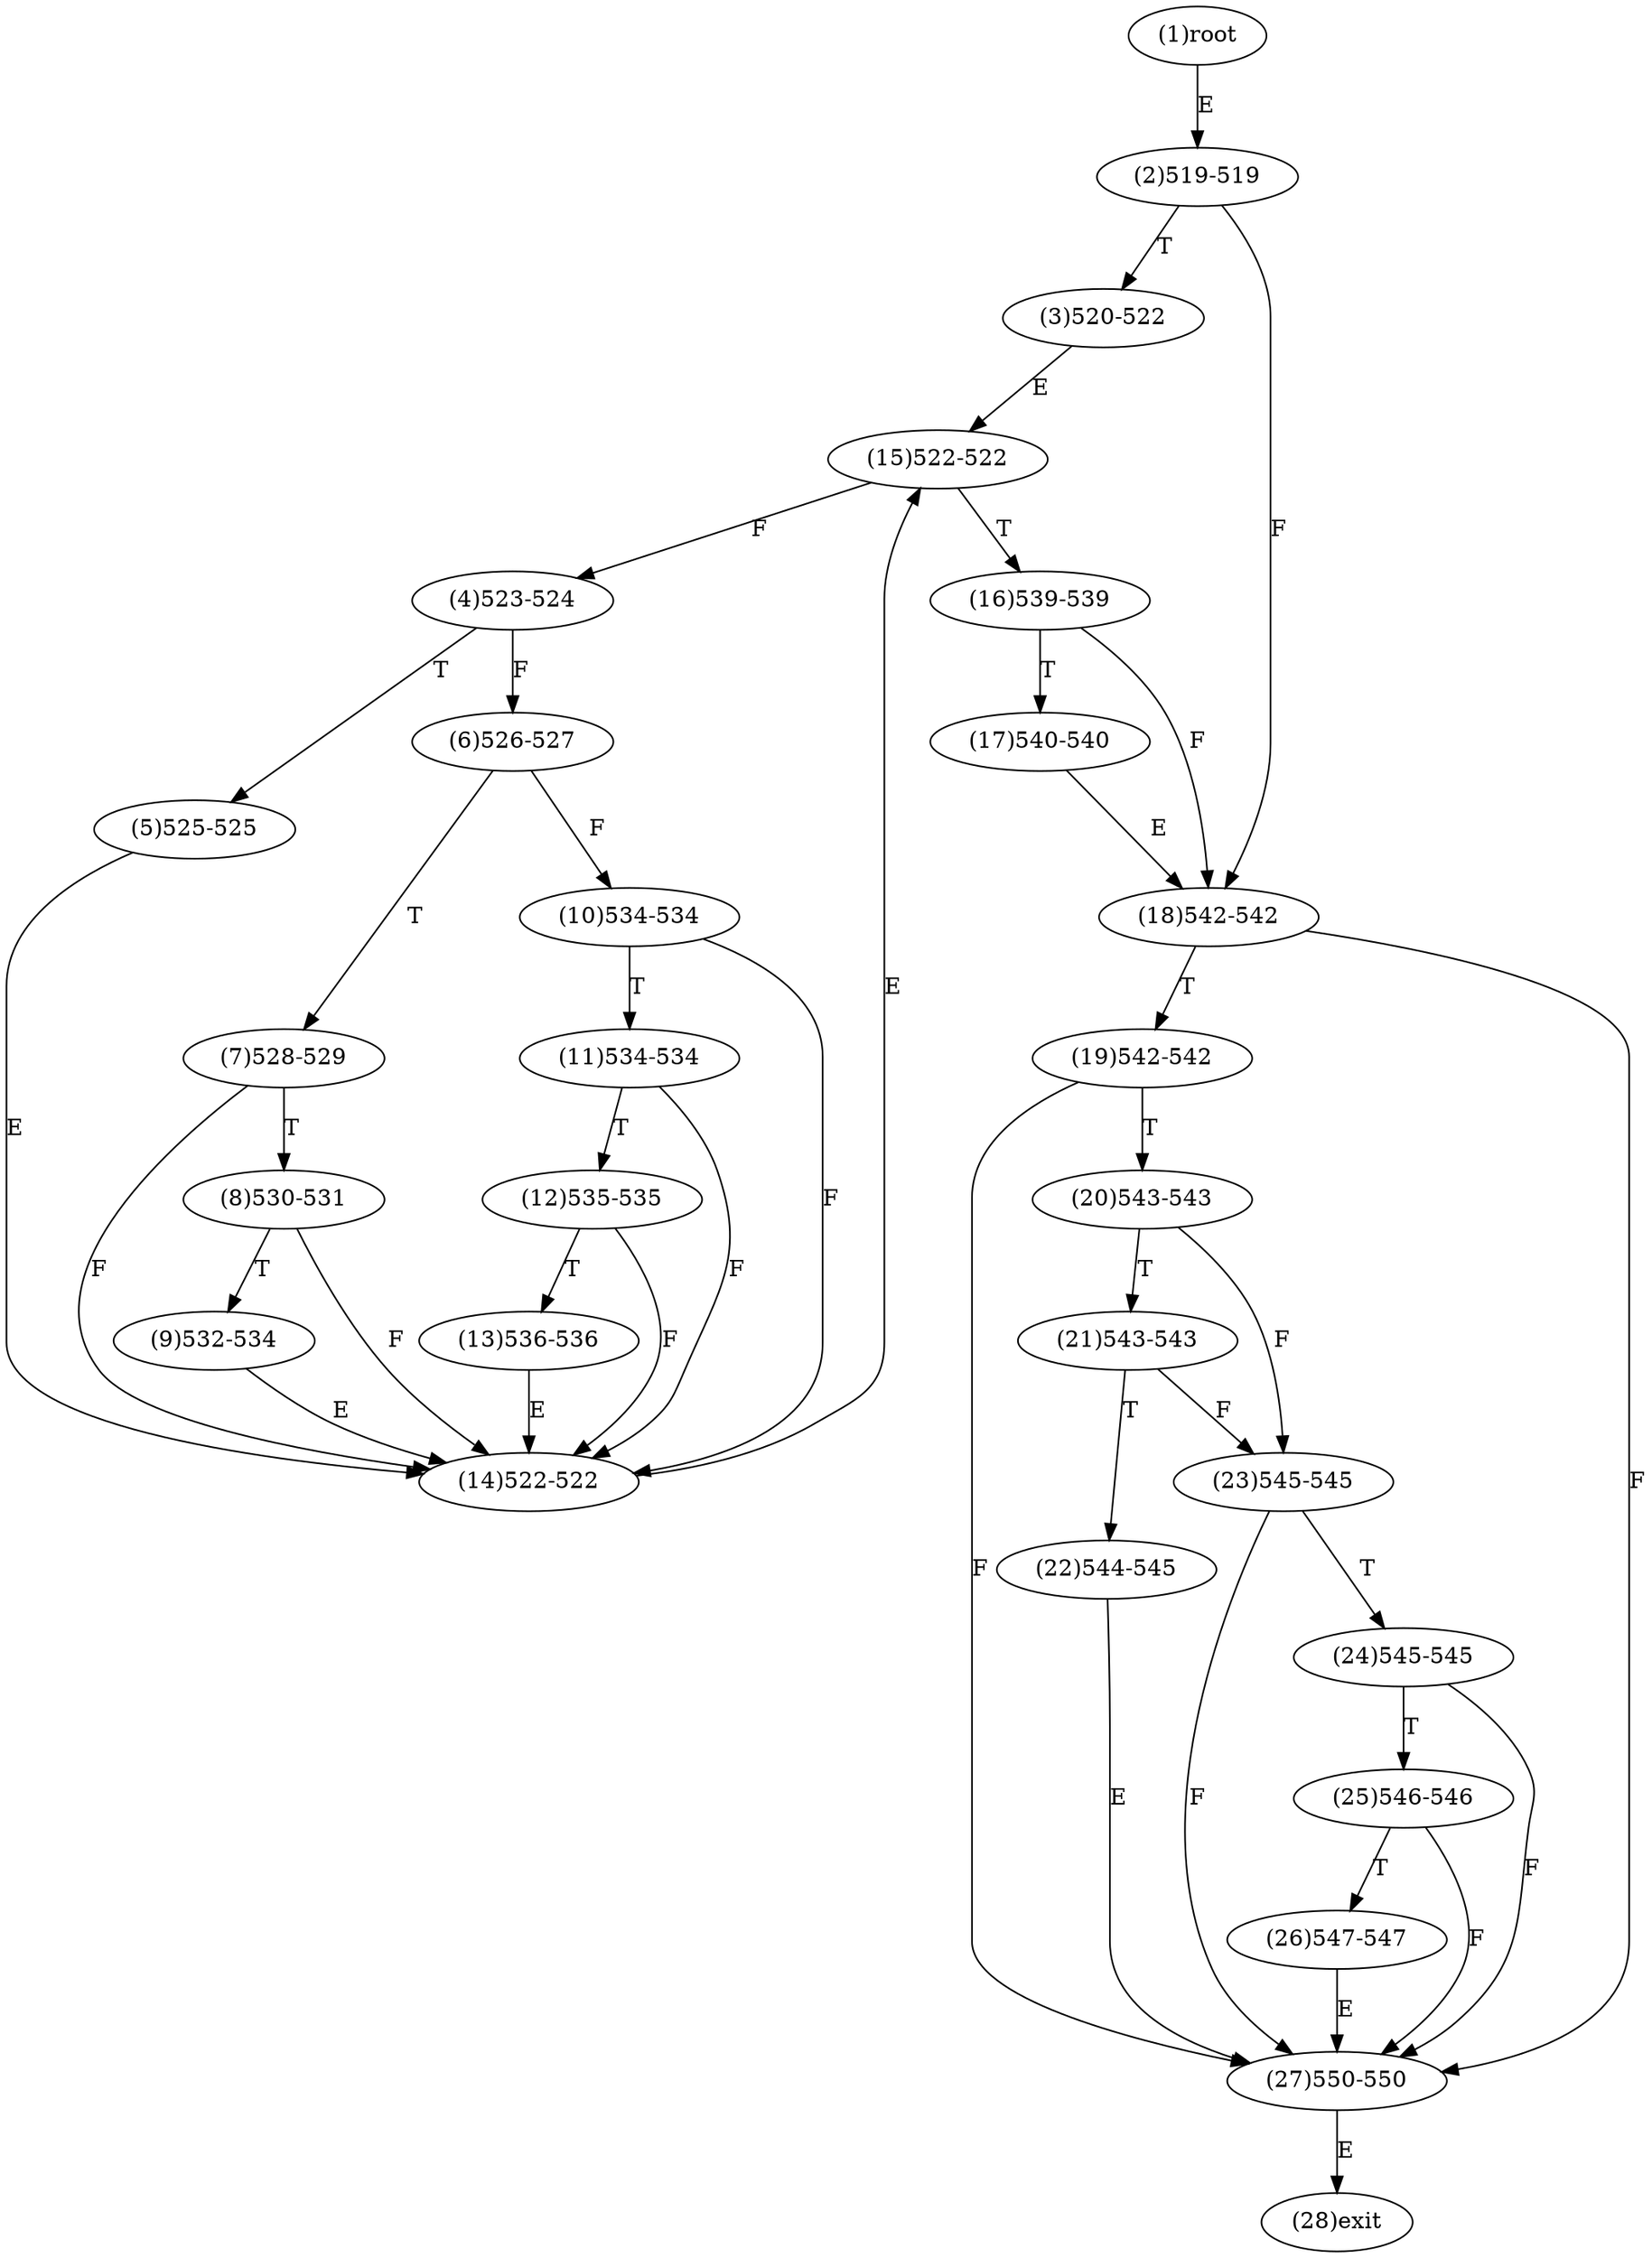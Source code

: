 digraph "" { 
1[ label="(1)root"];
2[ label="(2)519-519"];
3[ label="(3)520-522"];
4[ label="(4)523-524"];
5[ label="(5)525-525"];
6[ label="(6)526-527"];
7[ label="(7)528-529"];
8[ label="(8)530-531"];
9[ label="(9)532-534"];
10[ label="(10)534-534"];
11[ label="(11)534-534"];
12[ label="(12)535-535"];
13[ label="(13)536-536"];
14[ label="(14)522-522"];
15[ label="(15)522-522"];
17[ label="(17)540-540"];
16[ label="(16)539-539"];
19[ label="(19)542-542"];
18[ label="(18)542-542"];
21[ label="(21)543-543"];
20[ label="(20)543-543"];
23[ label="(23)545-545"];
22[ label="(22)544-545"];
25[ label="(25)546-546"];
24[ label="(24)545-545"];
27[ label="(27)550-550"];
26[ label="(26)547-547"];
28[ label="(28)exit"];
1->2[ label="E"];
2->18[ label="F"];
2->3[ label="T"];
3->15[ label="E"];
4->6[ label="F"];
4->5[ label="T"];
5->14[ label="E"];
6->10[ label="F"];
6->7[ label="T"];
7->14[ label="F"];
7->8[ label="T"];
8->14[ label="F"];
8->9[ label="T"];
9->14[ label="E"];
10->14[ label="F"];
10->11[ label="T"];
11->14[ label="F"];
11->12[ label="T"];
12->14[ label="F"];
12->13[ label="T"];
13->14[ label="E"];
14->15[ label="E"];
15->4[ label="F"];
15->16[ label="T"];
16->18[ label="F"];
16->17[ label="T"];
17->18[ label="E"];
18->27[ label="F"];
18->19[ label="T"];
19->27[ label="F"];
19->20[ label="T"];
20->23[ label="F"];
20->21[ label="T"];
21->23[ label="F"];
21->22[ label="T"];
22->27[ label="E"];
23->27[ label="F"];
23->24[ label="T"];
24->27[ label="F"];
24->25[ label="T"];
25->27[ label="F"];
25->26[ label="T"];
26->27[ label="E"];
27->28[ label="E"];
}